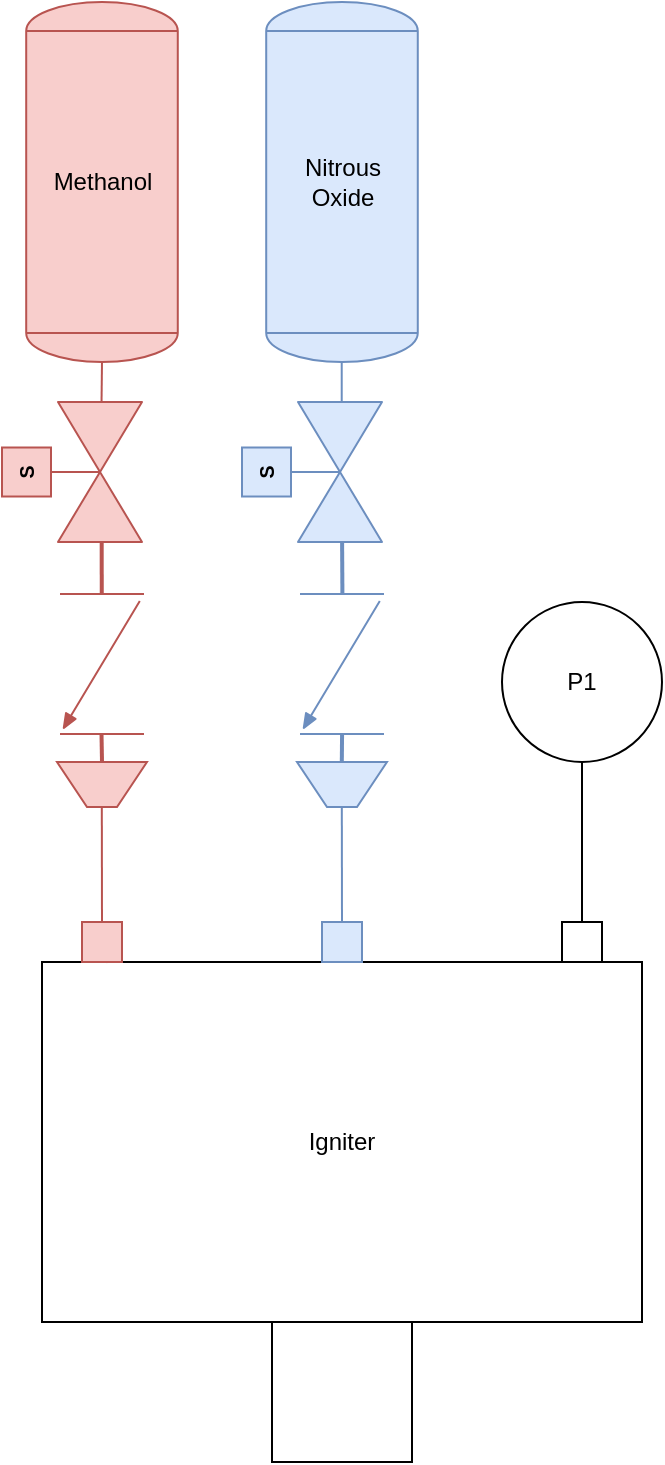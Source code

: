 <mxfile version="21.2.3" type="github">
  <diagram name="Page-1" id="9R3Zc_Gyksz3_oiIvIxs">
    <mxGraphModel dx="1526" dy="974" grid="1" gridSize="10" guides="1" tooltips="1" connect="1" arrows="1" fold="1" page="1" pageScale="1" pageWidth="850" pageHeight="1100" math="0" shadow="0">
      <root>
        <mxCell id="0" />
        <mxCell id="1" parent="0" />
        <mxCell id="XI3wudiz58Q5bQnYktP5-1" value="Methanol" style="shape=mxgraph.pid.vessels.tank;html=1;pointerEvents=1;align=center;verticalLabelPosition=middle;verticalAlign=middle;dashed=0;labelPosition=center;fillColor=#f8cecc;strokeColor=#b85450;" vertex="1" parent="1">
          <mxGeometry x="282.1" y="100" width="75.79" height="180" as="geometry" />
        </mxCell>
        <mxCell id="XI3wudiz58Q5bQnYktP5-2" value="Nitrous&lt;br&gt;Oxide" style="shape=mxgraph.pid.vessels.tank;html=1;pointerEvents=1;align=center;verticalLabelPosition=middle;verticalAlign=middle;dashed=0;labelPosition=center;fillColor=#dae8fc;strokeColor=#6c8ebf;" vertex="1" parent="1">
          <mxGeometry x="402.1" y="100" width="75.79" height="180" as="geometry" />
        </mxCell>
        <mxCell id="XI3wudiz58Q5bQnYktP5-4" value="" style="verticalLabelPosition=bottom;align=center;html=1;verticalAlign=top;pointerEvents=1;dashed=0;shape=mxgraph.pid2valves.valve;valveType=check;rotation=90;fillColor=#f8cecc;strokeColor=#b85450;" vertex="1" parent="1">
          <mxGeometry x="285" y="410" width="70" height="42" as="geometry" />
        </mxCell>
        <mxCell id="XI3wudiz58Q5bQnYktP5-7" value="" style="verticalLabelPosition=bottom;align=center;html=1;verticalAlign=top;pointerEvents=1;dashed=0;shape=mxgraph.pid2valves.valve;valveType=gate;actuator=solenoid;rotation=-90;fillColor=#f8cecc;strokeColor=#b85450;" vertex="1" parent="1">
          <mxGeometry x="270" y="300" width="70" height="70" as="geometry" />
        </mxCell>
        <mxCell id="XI3wudiz58Q5bQnYktP5-8" value="" style="verticalLabelPosition=bottom;align=center;html=1;verticalAlign=top;pointerEvents=1;dashed=0;shape=mxgraph.pid2valves.valve;valveType=gate;actuator=solenoid;rotation=-90;fillColor=#dae8fc;strokeColor=#6c8ebf;" vertex="1" parent="1">
          <mxGeometry x="390" y="300" width="70" height="70" as="geometry" />
        </mxCell>
        <mxCell id="XI3wudiz58Q5bQnYktP5-14" value="" style="endArrow=none;html=1;rounded=0;entryX=0.5;entryY=1;entryDx=0;entryDy=0;entryPerimeter=0;exitX=1.001;exitY=0.711;exitDx=0;exitDy=0;exitPerimeter=0;fillColor=#f8cecc;strokeColor=#b85450;" edge="1" parent="1" source="XI3wudiz58Q5bQnYktP5-7" target="XI3wudiz58Q5bQnYktP5-1">
          <mxGeometry width="50" height="50" relative="1" as="geometry">
            <mxPoint x="260" y="300" as="sourcePoint" />
            <mxPoint x="310" y="250" as="targetPoint" />
          </mxGeometry>
        </mxCell>
        <mxCell id="XI3wudiz58Q5bQnYktP5-15" value="" style="endArrow=none;html=1;rounded=0;entryX=0.5;entryY=1;entryDx=0;entryDy=0;entryPerimeter=0;exitX=1.001;exitY=0.711;exitDx=0;exitDy=0;exitPerimeter=0;fillColor=#dae8fc;strokeColor=#6c8ebf;" edge="1" parent="1">
          <mxGeometry width="50" height="50" relative="1" as="geometry">
            <mxPoint x="439.86" y="300" as="sourcePoint" />
            <mxPoint x="439.86" y="280" as="targetPoint" />
          </mxGeometry>
        </mxCell>
        <mxCell id="XI3wudiz58Q5bQnYktP5-16" value="" style="verticalLabelPosition=bottom;align=center;html=1;verticalAlign=top;pointerEvents=1;dashed=0;shape=mxgraph.pid2valves.valve;valveType=check;rotation=90;fillColor=#dae8fc;strokeColor=#6c8ebf;" vertex="1" parent="1">
          <mxGeometry x="405" y="410" width="70" height="42" as="geometry" />
        </mxCell>
        <mxCell id="XI3wudiz58Q5bQnYktP5-17" value="" style="endArrow=none;html=1;rounded=0;exitX=0.006;exitY=0.503;exitDx=0;exitDy=0;exitPerimeter=0;entryX=0.001;entryY=0.712;entryDx=0;entryDy=0;entryPerimeter=0;strokeWidth=2;fillColor=#f8cecc;strokeColor=#b85450;" edge="1" parent="1" source="XI3wudiz58Q5bQnYktP5-4" target="XI3wudiz58Q5bQnYktP5-7">
          <mxGeometry width="50" height="50" relative="1" as="geometry">
            <mxPoint x="360" y="400" as="sourcePoint" />
            <mxPoint x="410" y="350" as="targetPoint" />
          </mxGeometry>
        </mxCell>
        <mxCell id="XI3wudiz58Q5bQnYktP5-18" value="" style="endArrow=none;html=1;rounded=0;entryX=0.005;entryY=0.715;entryDx=0;entryDy=0;entryPerimeter=0;exitX=0.003;exitY=0.495;exitDx=0;exitDy=0;exitPerimeter=0;strokeWidth=2;fillColor=#dae8fc;strokeColor=#6c8ebf;" edge="1" parent="1" source="XI3wudiz58Q5bQnYktP5-16" target="XI3wudiz58Q5bQnYktP5-8">
          <mxGeometry width="50" height="50" relative="1" as="geometry">
            <mxPoint x="370" y="420" as="sourcePoint" />
            <mxPoint x="420" y="370" as="targetPoint" />
          </mxGeometry>
        </mxCell>
        <mxCell id="XI3wudiz58Q5bQnYktP5-19" value="Igniter" style="rounded=0;whiteSpace=wrap;html=1;" vertex="1" parent="1">
          <mxGeometry x="290" y="580" width="300" height="180" as="geometry" />
        </mxCell>
        <mxCell id="XI3wudiz58Q5bQnYktP5-21" value="" style="shape=trapezoid;perimeter=trapezoidPerimeter;whiteSpace=wrap;html=1;fixedSize=1;rotation=-180;size=15;fillColor=#f8cecc;strokeColor=#b85450;" vertex="1" parent="1">
          <mxGeometry x="297.5" y="480" width="45" height="22.5" as="geometry" />
        </mxCell>
        <mxCell id="XI3wudiz58Q5bQnYktP5-22" value="" style="shape=trapezoid;perimeter=trapezoidPerimeter;whiteSpace=wrap;html=1;fixedSize=1;rotation=-180;size=15;fillColor=#dae8fc;strokeColor=#6c8ebf;" vertex="1" parent="1">
          <mxGeometry x="417.5" y="480" width="45" height="22.5" as="geometry" />
        </mxCell>
        <mxCell id="XI3wudiz58Q5bQnYktP5-24" value="" style="endArrow=none;html=1;rounded=0;exitX=0.5;exitY=1;exitDx=0;exitDy=0;entryX=0.998;entryY=0.506;entryDx=0;entryDy=0;entryPerimeter=0;strokeWidth=2;fillColor=#f8cecc;strokeColor=#b85450;" edge="1" parent="1" source="XI3wudiz58Q5bQnYktP5-21" target="XI3wudiz58Q5bQnYktP5-4">
          <mxGeometry width="50" height="50" relative="1" as="geometry">
            <mxPoint x="360" y="540" as="sourcePoint" />
            <mxPoint x="360" y="480" as="targetPoint" />
          </mxGeometry>
        </mxCell>
        <mxCell id="XI3wudiz58Q5bQnYktP5-25" value="" style="endArrow=none;html=1;rounded=0;exitX=0.5;exitY=1;exitDx=0;exitDy=0;entryX=0.999;entryY=0.499;entryDx=0;entryDy=0;entryPerimeter=0;strokeWidth=2;fillColor=#dae8fc;strokeColor=#6c8ebf;" edge="1" parent="1" target="XI3wudiz58Q5bQnYktP5-16">
          <mxGeometry width="50" height="50" relative="1" as="geometry">
            <mxPoint x="439.9" y="480" as="sourcePoint" />
            <mxPoint x="440" y="470" as="targetPoint" />
          </mxGeometry>
        </mxCell>
        <mxCell id="XI3wudiz58Q5bQnYktP5-26" value="" style="endArrow=none;html=1;rounded=0;exitX=0.5;exitY=0;exitDx=0;exitDy=0;entryX=0.998;entryY=0.506;entryDx=0;entryDy=0;entryPerimeter=0;strokeWidth=1;fillColor=#f8cecc;strokeColor=#b85450;" edge="1" parent="1" source="XI3wudiz58Q5bQnYktP5-31">
          <mxGeometry width="50" height="50" relative="1" as="geometry">
            <mxPoint x="319.91" y="516.5" as="sourcePoint" />
            <mxPoint x="319.91" y="502.5" as="targetPoint" />
          </mxGeometry>
        </mxCell>
        <mxCell id="XI3wudiz58Q5bQnYktP5-28" value="" style="endArrow=none;html=1;rounded=0;entryX=0.998;entryY=0.506;entryDx=0;entryDy=0;entryPerimeter=0;strokeWidth=1;exitX=0.5;exitY=0;exitDx=0;exitDy=0;fillColor=#dae8fc;strokeColor=#6c8ebf;" edge="1" parent="1" source="XI3wudiz58Q5bQnYktP5-33">
          <mxGeometry width="50" height="50" relative="1" as="geometry">
            <mxPoint x="440" y="517" as="sourcePoint" />
            <mxPoint x="439.91" y="502.5" as="targetPoint" />
          </mxGeometry>
        </mxCell>
        <mxCell id="XI3wudiz58Q5bQnYktP5-29" value="P1" style="ellipse;whiteSpace=wrap;html=1;aspect=fixed;" vertex="1" parent="1">
          <mxGeometry x="520" y="400" width="80" height="80" as="geometry" />
        </mxCell>
        <mxCell id="XI3wudiz58Q5bQnYktP5-30" value="" style="endArrow=none;html=1;rounded=0;exitX=0.5;exitY=0;exitDx=0;exitDy=0;" edge="1" parent="1" source="XI3wudiz58Q5bQnYktP5-34">
          <mxGeometry width="50" height="50" relative="1" as="geometry">
            <mxPoint x="510" y="530" as="sourcePoint" />
            <mxPoint x="560" y="480" as="targetPoint" />
          </mxGeometry>
        </mxCell>
        <mxCell id="XI3wudiz58Q5bQnYktP5-32" value="" style="endArrow=none;html=1;rounded=0;exitX=0.107;exitY=0.002;exitDx=0;exitDy=0;entryX=0.998;entryY=0.506;entryDx=0;entryDy=0;entryPerimeter=0;strokeWidth=1;exitPerimeter=0;fillColor=#f8cecc;strokeColor=#b85450;" edge="1" parent="1" source="XI3wudiz58Q5bQnYktP5-19" target="XI3wudiz58Q5bQnYktP5-31">
          <mxGeometry width="50" height="50" relative="1" as="geometry">
            <mxPoint x="320" y="580" as="sourcePoint" />
            <mxPoint x="319.91" y="502.5" as="targetPoint" />
          </mxGeometry>
        </mxCell>
        <mxCell id="XI3wudiz58Q5bQnYktP5-31" value="" style="rounded=0;whiteSpace=wrap;html=1;fillColor=#f8cecc;strokeColor=#b85450;" vertex="1" parent="1">
          <mxGeometry x="310" y="560" width="20" height="20" as="geometry" />
        </mxCell>
        <mxCell id="XI3wudiz58Q5bQnYktP5-33" value="" style="rounded=0;whiteSpace=wrap;html=1;fillColor=#dae8fc;strokeColor=#6c8ebf;" vertex="1" parent="1">
          <mxGeometry x="430" y="560" width="20" height="20" as="geometry" />
        </mxCell>
        <mxCell id="XI3wudiz58Q5bQnYktP5-34" value="" style="rounded=0;whiteSpace=wrap;html=1;" vertex="1" parent="1">
          <mxGeometry x="550" y="560" width="20" height="20" as="geometry" />
        </mxCell>
        <mxCell id="XI3wudiz58Q5bQnYktP5-36" value="" style="rounded=0;whiteSpace=wrap;html=1;" vertex="1" parent="1">
          <mxGeometry x="405" y="760" width="70" height="70" as="geometry" />
        </mxCell>
      </root>
    </mxGraphModel>
  </diagram>
</mxfile>
